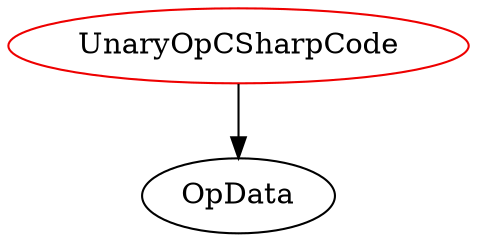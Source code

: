 digraph unaryopcsharpcode{
UnaryOpCSharpCode -> OpData;
UnaryOpCSharpCode	[shape=oval, color=red2, label="UnaryOpCSharpCode"];
}
